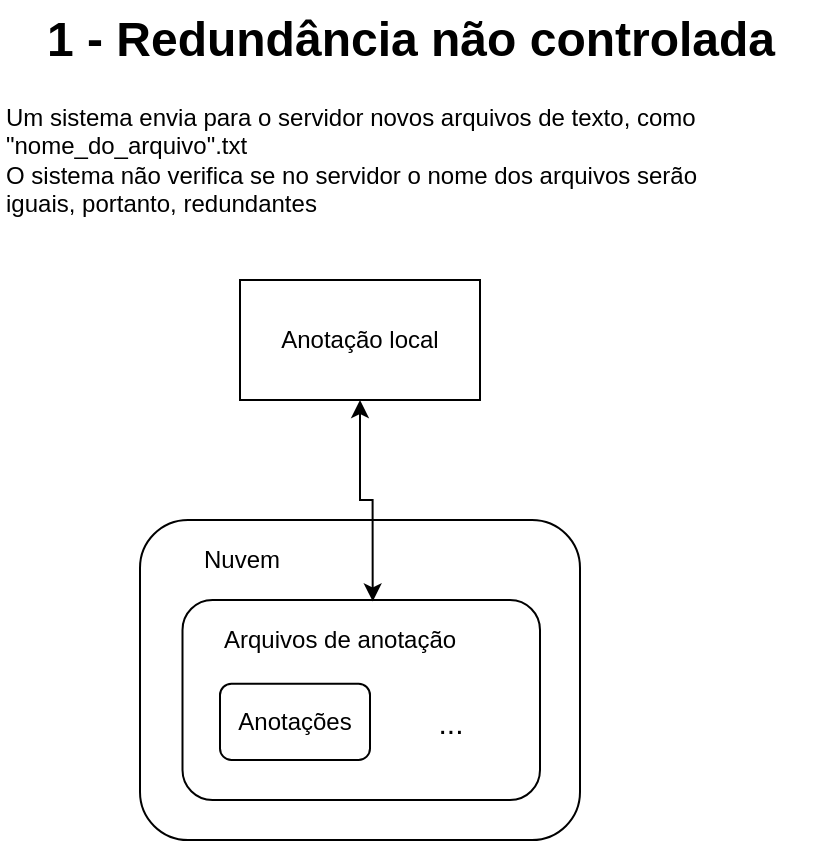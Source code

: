 <mxfile>
    <diagram id="aUETnXjzK3NFsbkfd5LC" name="Page-1">
        <mxGraphModel dx="289" dy="287" grid="1" gridSize="10" guides="1" tooltips="1" connect="1" arrows="1" fold="1" page="1" pageScale="1" pageWidth="827" pageHeight="1169" math="0" shadow="0">
            <root>
                <mxCell id="0"/>
                <mxCell id="1" parent="0"/>
                <mxCell id="2" value="&lt;div&gt;Um sistema envia para o servidor novos arquivos de texto, como &quot;nome_do_arquivo&quot;.txt&lt;/div&gt;&lt;div&gt;O sistema não verifica se no servidor o nome dos arquivos serão iguais, portanto, redundantes&lt;/div&gt;" style="text;html=1;strokeColor=none;fillColor=none;align=left;verticalAlign=middle;whiteSpace=wrap;rounded=0;" parent="1" vertex="1">
                    <mxGeometry x="60.63" y="80" width="360" height="80" as="geometry"/>
                </mxCell>
                <mxCell id="3" value="Anotação local" style="whiteSpace=wrap;html=1;" vertex="1" parent="1">
                    <mxGeometry x="180" y="180" width="120" height="60" as="geometry"/>
                </mxCell>
                <mxCell id="4" value="" style="whiteSpace=wrap;html=1;rounded=1;glass=0;" vertex="1" parent="1">
                    <mxGeometry x="130" y="300" width="220" height="160" as="geometry"/>
                </mxCell>
                <mxCell id="12" value="Nuvem" style="text;html=1;strokeColor=none;fillColor=none;align=left;verticalAlign=middle;whiteSpace=wrap;rounded=0;glass=0;sketch=0;" vertex="1" parent="1">
                    <mxGeometry x="160" y="310" width="160" height="20" as="geometry"/>
                </mxCell>
                <mxCell id="13" value="" style="whiteSpace=wrap;html=1;rounded=1;glass=0;" vertex="1" parent="1">
                    <mxGeometry x="151.25" y="340" width="178.75" height="100" as="geometry"/>
                </mxCell>
                <mxCell id="14" value="Arquivos de anotação" style="text;html=1;strokeColor=none;fillColor=none;align=left;verticalAlign=middle;whiteSpace=wrap;rounded=0;glass=0;sketch=0;" vertex="1" parent="1">
                    <mxGeometry x="170" y="350" width="141.26" height="20" as="geometry"/>
                </mxCell>
                <mxCell id="15" value="Anotações" style="whiteSpace=wrap;html=1;rounded=1;glass=0;" vertex="1" parent="1">
                    <mxGeometry x="170" y="381.82" width="75" height="38.18" as="geometry"/>
                </mxCell>
                <mxCell id="5" value="" style="edgeStyle=orthogonalEdgeStyle;rounded=0;orthogonalLoop=1;jettySize=auto;html=1;exitX=0.5;exitY=1;exitDx=0;exitDy=0;shadow=0;sketch=0;strokeWidth=1;startArrow=classic;startFill=1;entryX=0.532;entryY=0.007;entryDx=0;entryDy=0;entryPerimeter=0;" edge="1" parent="1" source="3" target="13">
                    <mxGeometry relative="1" as="geometry"/>
                </mxCell>
                <mxCell id="19" value="..." style="text;html=1;strokeColor=none;fillColor=none;align=center;verticalAlign=middle;whiteSpace=wrap;rounded=0;glass=0;sketch=0;fontSize=15;" vertex="1" parent="1">
                    <mxGeometry x="250" y="390.91" width="71.26" height="20" as="geometry"/>
                </mxCell>
                <mxCell id="20" value="1 - Redundância não controlada" style="text;strokeColor=none;fillColor=none;html=1;fontSize=24;fontStyle=1;verticalAlign=middle;align=center;rounded=1;glass=0;sketch=0;" vertex="1" parent="1">
                    <mxGeometry x="60.63" y="40" width="409" height="40" as="geometry"/>
                </mxCell>
            </root>
        </mxGraphModel>
    </diagram>
</mxfile>